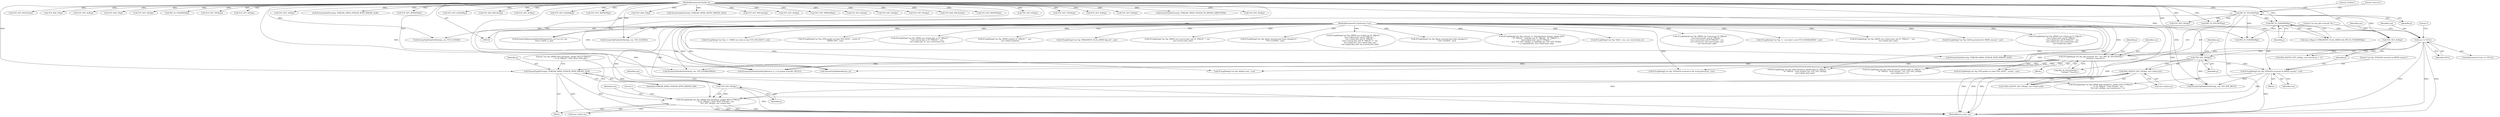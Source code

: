 digraph "0_suricata_843d0b7a10bb45627f94764a6c5d468a24143345_1@pointer" {
"1000311" [label="(Call,SCLogDebug(\"ssn %p: 4WHS SEQ mismatch, packet SEQ %\"PRIu32\"\"\n                        \" != %\" PRIu32 \" from *first* SYN pkt\", ssn,\n                        TCP_GET_SEQ(p), ssn->client.isn))"];
"1000263" [label="(Call,SCLogDebug(\"ssn %p: SYN/ACK received on 4WHS session\", ssn))"];
"1000138" [label="(Call,SCLogDebug(\"ssn %p: pkt received: %s\", ssn, PKT_IS_TOCLIENT(p) ?\n               \"toclient\":\"toserver\"))"];
"1000132" [label="(Call,ssn == NULL)"];
"1000128" [label="(MethodParameterIn,TcpSession *ssn)"];
"1000314" [label="(Call,TCP_GET_SEQ(p))"];
"1000308" [label="(Call,StreamTcpSetEvent(p, STREAM_4WHS_SYNACK_WITH_WRONG_SYN))"];
"1000300" [label="(Call,TCP_GET_SEQ(p))"];
"1000269" [label="(Call,TCP_GET_ACK(p))"];
"1000142" [label="(Call,PKT_IS_TOCLIENT(p))"];
"1000126" [label="(MethodParameterIn,Packet *p)"];
"1000260" [label="(Call,PKT_IS_TOSERVER(p))"];
"1000299" [label="(Call,SEQ_EQ(TCP_GET_SEQ(p), ssn->client.isn))"];
"1000889" [label="(Call,TCP_GET_SEQ(p))"];
"1001128" [label="(MethodReturn,static int)"];
"1000798" [label="(Call,TCP_GET_WSCALE(p))"];
"1000130" [label="(Block,)"];
"1000263" [label="(Call,SCLogDebug(\"ssn %p: SYN/ACK received on 4WHS session\", ssn))"];
"1000304" [label="(Identifier,ssn)"];
"1001048" [label="(Call,TCP_HAS_TS(p))"];
"1000624" [label="(Call,TCP_GET_ACK(p))"];
"1000262" [label="(Block,)"];
"1000380" [label="(Call,TCP_HAS_TS(p))"];
"1000126" [label="(MethodParameterIn,Packet *p)"];
"1000313" [label="(Identifier,ssn)"];
"1000170" [label="(Call,TCP_GET_SEQ(p))"];
"1000311" [label="(Call,SCLogDebug(\"ssn %p: 4WHS SEQ mismatch, packet SEQ %\"PRIu32\"\"\n                        \" != %\" PRIu32 \" from *first* SYN pkt\", ssn,\n                        TCP_GET_SEQ(p), ssn->client.isn))"];
"1000900" [label="(Call,SCLogDebug(\"ssn %p: SEQ mismatch, packet SEQ %\" PRIu32 \" != \"\n                    \"%\" PRIu32 \" from stream\",ssn, TCP_GET_SEQ(p),\n                    ssn->client.next_seq))"];
"1000323" [label="(Literal,1)"];
"1000398" [label="(Call,SCLogDebug(\"ssn %p: 4WHS ssn->client.last_ts %\" PRIu32\" \"\n                        \"ssn->server.last_ts %\" PRIu32\"\", ssn,\n                        ssn->client.last_ts, ssn->server.last_ts))"];
"1001123" [label="(Call,SCLogDebug(\"ssn %p: default case\", ssn))"];
"1000132" [label="(Call,ssn == NULL)"];
"1000164" [label="(Call,PKT_IS_TOSERVER(p))"];
"1000141" [label="(Call,PKT_IS_TOCLIENT(p) ?\n               \"toclient\":\"toserver\")"];
"1000732" [label="(Call,TCP_GET_TSVAL(p))"];
"1000307" [label="(Block,)"];
"1000134" [label="(Identifier,NULL)"];
"1000260" [label="(Call,PKT_IS_TOSERVER(p))"];
"1000370" [label="(Call,SCLogDebug(\"ssn %p: 4WHS window %\" PRIu32 \"\", ssn,\n                    ssn->client.window))"];
"1000308" [label="(Call,StreamTcpSetEvent(p, STREAM_4WHS_SYNACK_WITH_WRONG_SYN))"];
"1000268" [label="(Call,SEQ_EQ(TCP_GET_ACK(p), ssn->server.isn + 1))"];
"1000688" [label="(Call,SCLogDebug(\"ssn %p: STREAMTCP_FLAG_4WHS flag set\", ssn))"];
"1000315" [label="(Identifier,p)"];
"1000939" [label="(Call,TCP_GET_SEQ(p))"];
"1000220" [label="(Call,StreamTcpPacketSetState(p, ssn, TCP_CLOSED))"];
"1000140" [label="(Identifier,ssn)"];
"1000261" [label="(Identifier,p)"];
"1000575" [label="(Call,SCLogDebug(\"ssn %p: 4WHS ssn->server.next_win %\" PRIu32 \"\", ssn,\n                    ssn->server.next_win))"];
"1000279" [label="(Call,StreamTcpSetEvent(p, STREAM_4WHS_SYNACK_WITH_WRONG_ACK))"];
"1000282" [label="(Call,SCLogDebug(\"ssn %p: 4WHS ACK mismatch, packet ACK %\"PRIu32\"\"\n                        \" != %\" PRIu32 \" from stream\", ssn,\n                        TCP_GET_ACK(p), ssn->server.isn + 1))"];
"1000183" [label="(Call,TCP_GET_ACK(p))"];
"1000264" [label="(Literal,\"ssn %p: SYN/ACK received on 4WHS session\")"];
"1000637" [label="(Call,SCLogDebug(\"ssn %p: ACK mismatch, packet ACK %\" PRIu32 \" != \"\n                    \"%\" PRIu32 \" from stream\", ssn, TCP_GET_ACK(p),\n                    ssn->client.isn + 1))"];
"1000634" [label="(Call,StreamTcpSetEvent(p, STREAM_3WHS_SYNACK_WITH_WRONG_ACK))"];
"1000781" [label="(Call,TCP_GET_WINDOW(p))"];
"1000615" [label="(Call,SCLogDebug(\"ssn %p: SYN/ACK received in the wrong direction\", ssn))"];
"1000143" [label="(Identifier,p)"];
"1000224" [label="(Call,SCLogDebug(\"ssn %p: Reset received and state changed to \"\n                     \"TCP_CLOSED\", ssn))"];
"1000131" [label="(ControlStructure,if (ssn == NULL))"];
"1000583" [label="(Call,SCLogDebug(\"ssn %p: 4WHS ssn->client.isn %\" PRIu32 \", \"\n                    \"ssn->client.next_seq %\" PRIu32 \", \"\n                    \"ssn->client.last_ack %\" PRIu32 \" \"\n                    \"(ssn->server.last_ack %\" PRIu32 \")\", ssn,\n                    ssn->client.isn, ssn->client.next_seq,\n                    ssn->client.last_ack, ssn->server.last_ack))"];
"1000157" [label="(Call,StreamTcpValidateRst(ssn, p))"];
"1000652" [label="(Call,StreamTcp3whsSynAckUpdate(ssn, p, /* no queue override */NULL))"];
"1000521" [label="(Call,TCP_GET_SACKOK(p))"];
"1000302" [label="(Call,ssn->client.isn)"];
"1000784" [label="(Call,TCP_HAS_WSCALE(p))"];
"1000300" [label="(Call,TCP_GET_SEQ(p))"];
"1000206" [label="(Call,SCLogDebug(\"ssn %p: Reset received and state changed to \"\n                         \"TCP_CLOSED\", ssn))"];
"1000640" [label="(Call,TCP_GET_ACK(p))"];
"1000142" [label="(Call,PKT_IS_TOCLIENT(p))"];
"1000299" [label="(Call,SEQ_EQ(TCP_GET_SEQ(p), ssn->client.isn))"];
"1001013" [label="(Call,SCLogDebug(\"ssn %p: synsent => Asynchronous stream, packet SEQ\"\n                \" %\" PRIu32 \", payload size %\" PRIu32 \" (%\" PRIu32 \"), \"\n                \"ssn->client.next_seq %\" PRIu32 \"\"\n                ,ssn, TCP_GET_SEQ(p), p->payload_len, TCP_GET_SEQ(p)\n                + p->payload_len, ssn->client.next_seq))"];
"1000137" [label="(Literal,1)"];
"1000309" [label="(Identifier,p)"];
"1000324" [label="(Call,StreamTcpPacketSetState(p, ssn, TCP_SYN_RECV))"];
"1000301" [label="(Identifier,p)"];
"1000734" [label="(Call,SCLogDebug(\"ssn %p: %02x\", ssn, ssn->server.last_ts))"];
"1000150" [label="(Identifier,p)"];
"1000816" [label="(Call,TCP_GET_SACKOK(p))"];
"1000179" [label="(Call,TCP_GET_WINDOW(p))"];
"1000270" [label="(Identifier,p)"];
"1000918" [label="(Call,StreamTcpPacketSetState(p, ssn, TCP_ESTABLISHED))"];
"1000318" [label="(Identifier,ssn)"];
"1000680" [label="(Call,PKT_IS_TOCLIENT(p))"];
"1000723" [label="(Call,TCP_HAS_TS(p))"];
"1000897" [label="(Call,StreamTcpSetEvent(p, STREAM_3WHS_ASYNC_WRONG_SEQ))"];
"1000832" [label="(Call,SCLogDebug(\"ssn %p: 4WHS ssn->server.isn %\" PRIu32 \", \"\n                    \"ssn->server.next_seq %\" PRIu32 \", \"\n                    \"ssn->server.last_ack %\"PRIu32\"\", ssn,\n                    ssn->server.isn, ssn->server.next_seq,\n                    ssn->server.last_ack))"];
"1000922" [label="(Call,SCLogDebug(\"ssn %p: =~ ssn state is now TCP_ESTABLISHED\", ssn))"];
"1000502" [label="(Call,TCP_GET_WSCALE(p))"];
"1000316" [label="(Call,ssn->client.isn)"];
"1000471" [label="(Call,TCP_GET_ACK(p))"];
"1000312" [label="(Literal,\"ssn %p: 4WHS SEQ mismatch, packet SEQ %\"PRIu32\"\"\n                        \" != %\" PRIu32 \" from *first* SYN pkt\")"];
"1000931" [label="(Call,TCP_GET_WINDOW(p))"];
"1000145" [label="(Literal,\"toserver\")"];
"1000697" [label="(Call,TCP_GET_SEQ(p))"];
"1000903" [label="(Call,TCP_GET_SEQ(p))"];
"1001022" [label="(Call,TCP_GET_SEQ(p))"];
"1000493" [label="(Call,TCP_HAS_WSCALE(p))"];
"1000368" [label="(Call,TCP_GET_WINDOW(p))"];
"1000609" [label="(Call,PKT_IS_TOSERVER(p))"];
"1000965" [label="(Call,TCP_GET_ACK(p))"];
"1000144" [label="(Literal,\"toclient\")"];
"1000202" [label="(Call,StreamTcpPacketSetState(p, ssn, TCP_CLOSED))"];
"1000396" [label="(Call,TCP_GET_TSVAL(p))"];
"1000285" [label="(Call,TCP_GET_ACK(p))"];
"1000254" [label="(Call,(ssn->flags & STREAMTCP_FLAG_4WHS) && PKT_IS_TOSERVER(p))"];
"1000128" [label="(MethodParameterIn,TcpSession *ssn)"];
"1000139" [label="(Literal,\"ssn %p: pkt received: %s\")"];
"1000567" [label="(Call,SCLogDebug(\"ssn %p: 4WHS ssn->client.next_win %\" PRIu32 \"\", ssn,\n                    ssn->client.next_win))"];
"1000530" [label="(Call,SCLogDebug(\"ssn %p: SACK permitted for 4WHS session\", ssn))"];
"1001016" [label="(Call,TCP_GET_SEQ(p))"];
"1000310" [label="(Identifier,STREAM_4WHS_SYNACK_WITH_WRONG_SYN)"];
"1000314" [label="(Call,TCP_GET_SEQ(p))"];
"1000269" [label="(Call,TCP_GET_ACK(p))"];
"1000612" [label="(Call,StreamTcpSetEvent(p, STREAM_3WHS_SYNACK_IN_WRONG_DIRECTION))"];
"1000850" [label="(Call,SCLogDebug(\"ssn %p: 4WHS ssn->client.isn %\" PRIu32 \", \"\n                    \"ssn->client.next_seq %\" PRIu32 \", \"\n                    \"ssn->client.last_ack %\"PRIu32\"\", ssn,\n                    ssn->client.isn, ssn->client.next_seq,\n                    ssn->client.last_ack))"];
"1000274" [label="(Identifier,ssn)"];
"1000666" [label="(Call,SCLogDebug(\"ssn %p: SYN packet on state SYN_SENT... resent\", ssn))"];
"1000133" [label="(Identifier,ssn)"];
"1000298" [label="(Call,!(SEQ_EQ(TCP_GET_SEQ(p), ssn->client.isn)))"];
"1001109" [label="(Call,StreamTcpReassembleHandleSegment(tv, stt->ra_ctx, ssn,\n                &ssn->client, p, pq))"];
"1000328" [label="(Call,SCLogDebug(\"ssn %p: =~ 4WHS ssn state is now TCP_SYN_RECV\", ssn))"];
"1000265" [label="(Identifier,ssn)"];
"1000138" [label="(Call,SCLogDebug(\"ssn %p: pkt received: %s\", ssn, PKT_IS_TOCLIENT(p) ?\n               \"toclient\":\"toserver\"))"];
"1000337" [label="(Call,TCP_GET_SEQ(p))"];
"1000676" [label="(Call,SCLogDebug(\"ssn %p: SYN packet on state SYN_SENT... resent of \"\n                    \"4WHS SYN\", ssn))"];
"1000311" -> "1000307"  [label="AST: "];
"1000311" -> "1000316"  [label="CFG: "];
"1000312" -> "1000311"  [label="AST: "];
"1000313" -> "1000311"  [label="AST: "];
"1000314" -> "1000311"  [label="AST: "];
"1000316" -> "1000311"  [label="AST: "];
"1000323" -> "1000311"  [label="CFG: "];
"1000311" -> "1001128"  [label="DDG: "];
"1000311" -> "1001128"  [label="DDG: "];
"1000311" -> "1001128"  [label="DDG: "];
"1000311" -> "1001128"  [label="DDG: "];
"1000263" -> "1000311"  [label="DDG: "];
"1000128" -> "1000311"  [label="DDG: "];
"1000314" -> "1000311"  [label="DDG: "];
"1000299" -> "1000311"  [label="DDG: "];
"1000263" -> "1000262"  [label="AST: "];
"1000263" -> "1000265"  [label="CFG: "];
"1000264" -> "1000263"  [label="AST: "];
"1000265" -> "1000263"  [label="AST: "];
"1000270" -> "1000263"  [label="CFG: "];
"1000263" -> "1001128"  [label="DDG: "];
"1000138" -> "1000263"  [label="DDG: "];
"1000128" -> "1000263"  [label="DDG: "];
"1000263" -> "1000282"  [label="DDG: "];
"1000263" -> "1000324"  [label="DDG: "];
"1000138" -> "1000130"  [label="AST: "];
"1000138" -> "1000141"  [label="CFG: "];
"1000139" -> "1000138"  [label="AST: "];
"1000140" -> "1000138"  [label="AST: "];
"1000141" -> "1000138"  [label="AST: "];
"1000150" -> "1000138"  [label="CFG: "];
"1000138" -> "1001128"  [label="DDG: "];
"1000138" -> "1001128"  [label="DDG: "];
"1000138" -> "1001128"  [label="DDG: "];
"1000132" -> "1000138"  [label="DDG: "];
"1000128" -> "1000138"  [label="DDG: "];
"1000138" -> "1000157"  [label="DDG: "];
"1000138" -> "1000615"  [label="DDG: "];
"1000138" -> "1000637"  [label="DDG: "];
"1000138" -> "1000652"  [label="DDG: "];
"1000138" -> "1000666"  [label="DDG: "];
"1000138" -> "1000900"  [label="DDG: "];
"1000138" -> "1000918"  [label="DDG: "];
"1000138" -> "1001123"  [label="DDG: "];
"1000132" -> "1000131"  [label="AST: "];
"1000132" -> "1000134"  [label="CFG: "];
"1000133" -> "1000132"  [label="AST: "];
"1000134" -> "1000132"  [label="AST: "];
"1000137" -> "1000132"  [label="CFG: "];
"1000139" -> "1000132"  [label="CFG: "];
"1000132" -> "1001128"  [label="DDG: "];
"1000132" -> "1001128"  [label="DDG: "];
"1000132" -> "1001128"  [label="DDG: "];
"1000128" -> "1000132"  [label="DDG: "];
"1000132" -> "1000652"  [label="DDG: "];
"1000128" -> "1000124"  [label="AST: "];
"1000128" -> "1001128"  [label="DDG: "];
"1000128" -> "1000157"  [label="DDG: "];
"1000128" -> "1000202"  [label="DDG: "];
"1000128" -> "1000206"  [label="DDG: "];
"1000128" -> "1000220"  [label="DDG: "];
"1000128" -> "1000224"  [label="DDG: "];
"1000128" -> "1000282"  [label="DDG: "];
"1000128" -> "1000324"  [label="DDG: "];
"1000128" -> "1000328"  [label="DDG: "];
"1000128" -> "1000370"  [label="DDG: "];
"1000128" -> "1000398"  [label="DDG: "];
"1000128" -> "1000530"  [label="DDG: "];
"1000128" -> "1000567"  [label="DDG: "];
"1000128" -> "1000575"  [label="DDG: "];
"1000128" -> "1000583"  [label="DDG: "];
"1000128" -> "1000615"  [label="DDG: "];
"1000128" -> "1000637"  [label="DDG: "];
"1000128" -> "1000652"  [label="DDG: "];
"1000128" -> "1000666"  [label="DDG: "];
"1000128" -> "1000676"  [label="DDG: "];
"1000128" -> "1000688"  [label="DDG: "];
"1000128" -> "1000734"  [label="DDG: "];
"1000128" -> "1000832"  [label="DDG: "];
"1000128" -> "1000850"  [label="DDG: "];
"1000128" -> "1000900"  [label="DDG: "];
"1000128" -> "1000918"  [label="DDG: "];
"1000128" -> "1000922"  [label="DDG: "];
"1000128" -> "1001013"  [label="DDG: "];
"1000128" -> "1001109"  [label="DDG: "];
"1000128" -> "1001123"  [label="DDG: "];
"1000314" -> "1000315"  [label="CFG: "];
"1000315" -> "1000314"  [label="AST: "];
"1000318" -> "1000314"  [label="CFG: "];
"1000314" -> "1001128"  [label="DDG: "];
"1000308" -> "1000314"  [label="DDG: "];
"1000126" -> "1000314"  [label="DDG: "];
"1000308" -> "1000307"  [label="AST: "];
"1000308" -> "1000310"  [label="CFG: "];
"1000309" -> "1000308"  [label="AST: "];
"1000310" -> "1000308"  [label="AST: "];
"1000312" -> "1000308"  [label="CFG: "];
"1000308" -> "1001128"  [label="DDG: "];
"1000308" -> "1001128"  [label="DDG: "];
"1000300" -> "1000308"  [label="DDG: "];
"1000126" -> "1000308"  [label="DDG: "];
"1000300" -> "1000299"  [label="AST: "];
"1000300" -> "1000301"  [label="CFG: "];
"1000301" -> "1000300"  [label="AST: "];
"1000304" -> "1000300"  [label="CFG: "];
"1000300" -> "1000299"  [label="DDG: "];
"1000269" -> "1000300"  [label="DDG: "];
"1000126" -> "1000300"  [label="DDG: "];
"1000300" -> "1000324"  [label="DDG: "];
"1000269" -> "1000268"  [label="AST: "];
"1000269" -> "1000270"  [label="CFG: "];
"1000270" -> "1000269"  [label="AST: "];
"1000274" -> "1000269"  [label="CFG: "];
"1000269" -> "1000268"  [label="DDG: "];
"1000142" -> "1000269"  [label="DDG: "];
"1000260" -> "1000269"  [label="DDG: "];
"1000126" -> "1000269"  [label="DDG: "];
"1000269" -> "1000279"  [label="DDG: "];
"1000142" -> "1000141"  [label="AST: "];
"1000142" -> "1000143"  [label="CFG: "];
"1000143" -> "1000142"  [label="AST: "];
"1000144" -> "1000142"  [label="CFG: "];
"1000145" -> "1000142"  [label="CFG: "];
"1000142" -> "1001128"  [label="DDG: "];
"1000126" -> "1000142"  [label="DDG: "];
"1000142" -> "1000157"  [label="DDG: "];
"1000142" -> "1000260"  [label="DDG: "];
"1000142" -> "1000609"  [label="DDG: "];
"1000142" -> "1000680"  [label="DDG: "];
"1000142" -> "1000889"  [label="DDG: "];
"1000126" -> "1000124"  [label="AST: "];
"1000126" -> "1001128"  [label="DDG: "];
"1000126" -> "1000157"  [label="DDG: "];
"1000126" -> "1000164"  [label="DDG: "];
"1000126" -> "1000170"  [label="DDG: "];
"1000126" -> "1000179"  [label="DDG: "];
"1000126" -> "1000183"  [label="DDG: "];
"1000126" -> "1000202"  [label="DDG: "];
"1000126" -> "1000220"  [label="DDG: "];
"1000126" -> "1000260"  [label="DDG: "];
"1000126" -> "1000279"  [label="DDG: "];
"1000126" -> "1000285"  [label="DDG: "];
"1000126" -> "1000324"  [label="DDG: "];
"1000126" -> "1000337"  [label="DDG: "];
"1000126" -> "1000368"  [label="DDG: "];
"1000126" -> "1000380"  [label="DDG: "];
"1000126" -> "1000396"  [label="DDG: "];
"1000126" -> "1000471"  [label="DDG: "];
"1000126" -> "1000493"  [label="DDG: "];
"1000126" -> "1000502"  [label="DDG: "];
"1000126" -> "1000521"  [label="DDG: "];
"1000126" -> "1000609"  [label="DDG: "];
"1000126" -> "1000612"  [label="DDG: "];
"1000126" -> "1000624"  [label="DDG: "];
"1000126" -> "1000634"  [label="DDG: "];
"1000126" -> "1000640"  [label="DDG: "];
"1000126" -> "1000652"  [label="DDG: "];
"1000126" -> "1000680"  [label="DDG: "];
"1000126" -> "1000697"  [label="DDG: "];
"1000126" -> "1000723"  [label="DDG: "];
"1000126" -> "1000732"  [label="DDG: "];
"1000126" -> "1000781"  [label="DDG: "];
"1000126" -> "1000784"  [label="DDG: "];
"1000126" -> "1000798"  [label="DDG: "];
"1000126" -> "1000816"  [label="DDG: "];
"1000126" -> "1000889"  [label="DDG: "];
"1000126" -> "1000897"  [label="DDG: "];
"1000126" -> "1000903"  [label="DDG: "];
"1000126" -> "1000918"  [label="DDG: "];
"1000126" -> "1000931"  [label="DDG: "];
"1000126" -> "1000939"  [label="DDG: "];
"1000126" -> "1000965"  [label="DDG: "];
"1000126" -> "1001016"  [label="DDG: "];
"1000126" -> "1001022"  [label="DDG: "];
"1000126" -> "1001048"  [label="DDG: "];
"1000126" -> "1001109"  [label="DDG: "];
"1000260" -> "1000254"  [label="AST: "];
"1000260" -> "1000261"  [label="CFG: "];
"1000261" -> "1000260"  [label="AST: "];
"1000254" -> "1000260"  [label="CFG: "];
"1000260" -> "1000254"  [label="DDG: "];
"1000260" -> "1000609"  [label="DDG: "];
"1000299" -> "1000298"  [label="AST: "];
"1000299" -> "1000302"  [label="CFG: "];
"1000302" -> "1000299"  [label="AST: "];
"1000298" -> "1000299"  [label="CFG: "];
"1000299" -> "1000298"  [label="DDG: "];
"1000299" -> "1000298"  [label="DDG: "];
}
